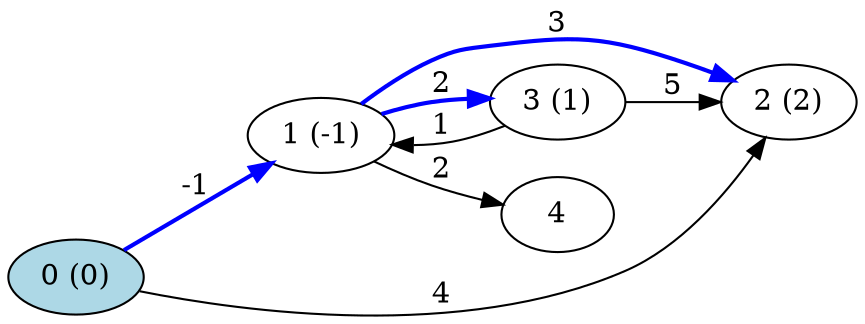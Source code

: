 digraph G {
 rankdir=LR;
 0 [label="0 (0)", style=filled, fillcolor=lightblue];
 1 [label="1 (-1)"];
 2 [label="2 (2)"];
 3 [label="3 (1)"];
 0 -> 1 [label="-1", color=blue, penwidth=2.0];
 0 -> 2 [label="4"];
 1 -> 2 [label="3", color=blue, penwidth=2.0];
 1 -> 3 [label="2", color=blue, penwidth=2.0];
 1 -> 4 [label="2"];
 3 -> 2 [label="5"];
 3 -> 1 [label="1"];
}
